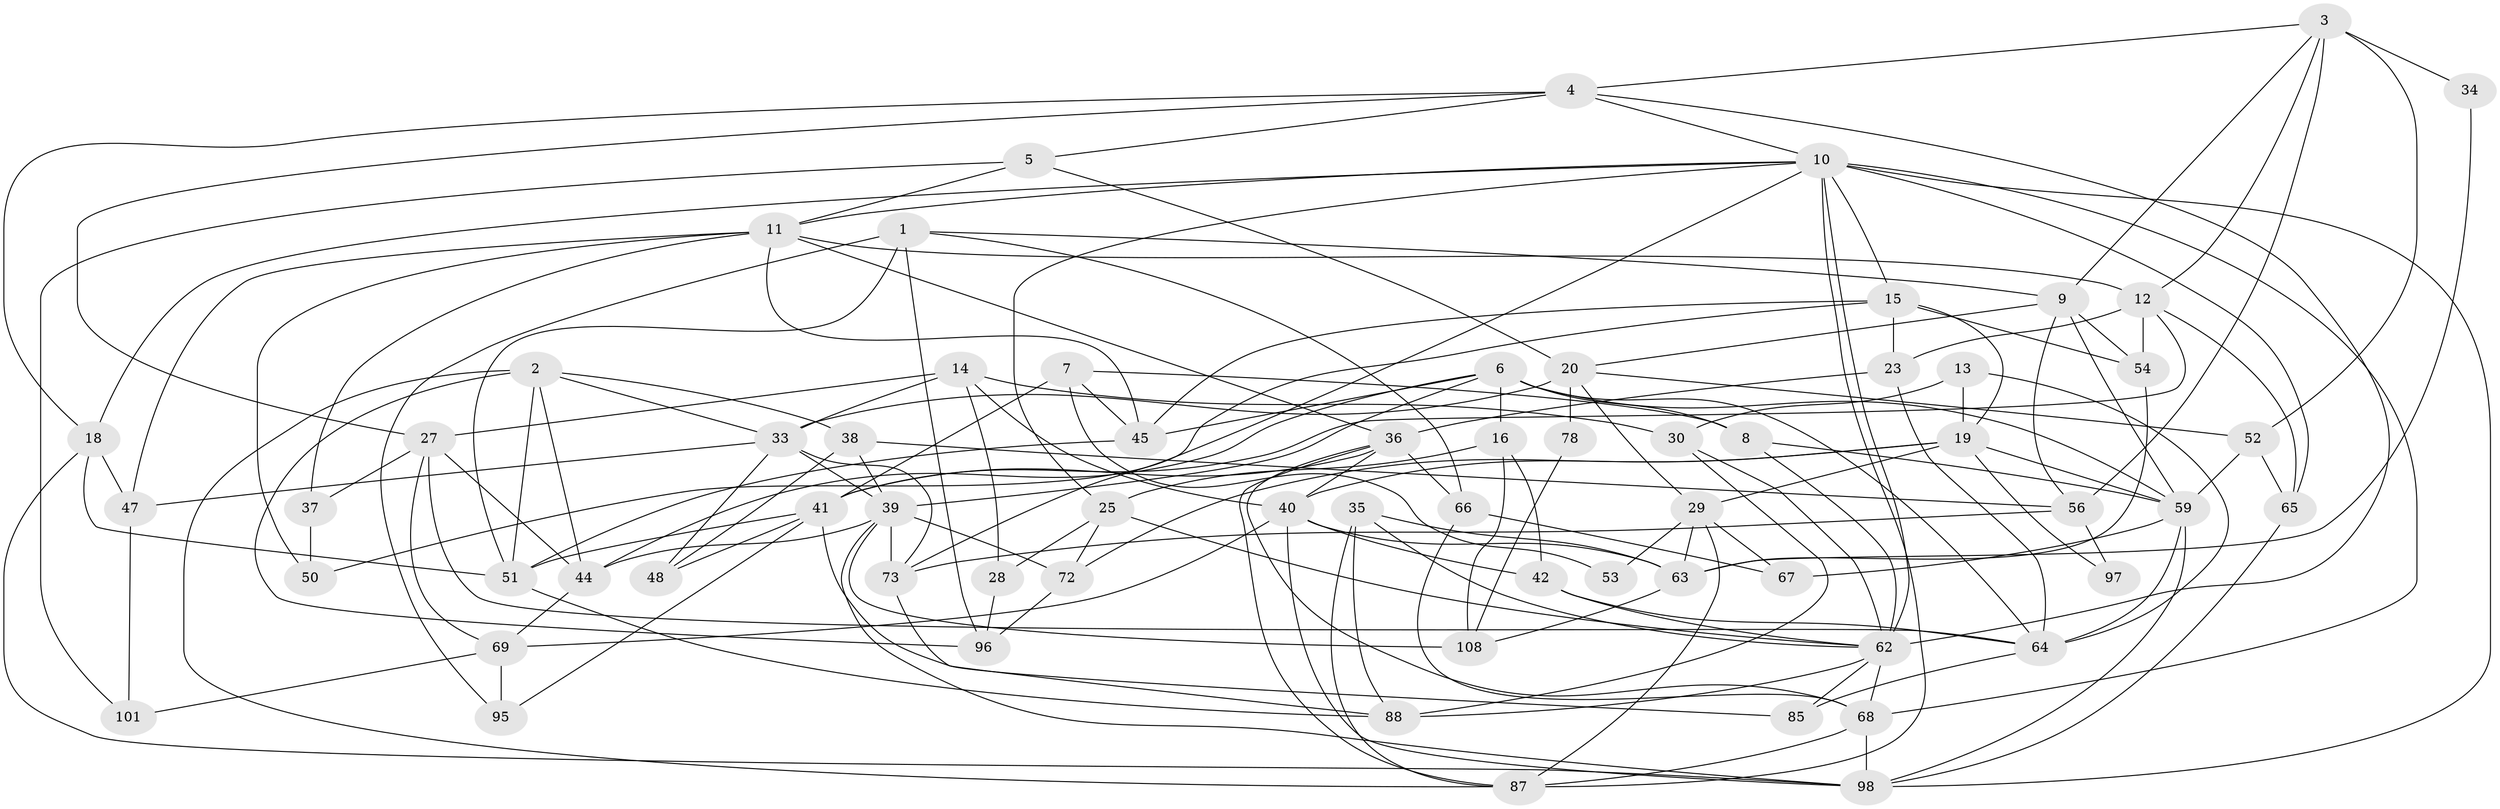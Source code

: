 // Generated by graph-tools (version 1.1) at 2025/24/03/03/25 07:24:04]
// undirected, 66 vertices, 166 edges
graph export_dot {
graph [start="1"]
  node [color=gray90,style=filled];
  1 [super="+99"];
  2 [super="+17"];
  3 [super="+86"];
  4 [super="+49"];
  5;
  6 [super="+21"];
  7 [super="+107"];
  8;
  9 [super="+31"];
  10 [super="+89"];
  11 [super="+43"];
  12 [super="+94"];
  13 [super="+60"];
  14 [super="+80"];
  15 [super="+46"];
  16 [super="+22"];
  18 [super="+24"];
  19 [super="+26"];
  20 [super="+32"];
  23 [super="+77"];
  25 [super="+58"];
  27 [super="+61"];
  28;
  29 [super="+76"];
  30;
  33 [super="+75"];
  34;
  35;
  36 [super="+70"];
  37;
  38;
  39 [super="+55"];
  40 [super="+84"];
  41 [super="+102"];
  42;
  44 [super="+90"];
  45 [super="+57"];
  47;
  48;
  50;
  51 [super="+74"];
  52;
  53;
  54 [super="+91"];
  56 [super="+93"];
  59 [super="+83"];
  62 [super="+82"];
  63 [super="+79"];
  64 [super="+71"];
  65 [super="+92"];
  66 [super="+105"];
  67;
  68 [super="+81"];
  69;
  72;
  73;
  78;
  85;
  87 [super="+103"];
  88 [super="+106"];
  95;
  96 [super="+104"];
  97;
  98 [super="+100"];
  101;
  108;
  1 -- 9;
  1 -- 66;
  1 -- 95;
  1 -- 96;
  1 -- 51;
  2 -- 33;
  2 -- 87;
  2 -- 96;
  2 -- 51 [weight=2];
  2 -- 38;
  2 -- 44;
  3 -- 56;
  3 -- 34;
  3 -- 4;
  3 -- 52;
  3 -- 9;
  3 -- 12;
  4 -- 10;
  4 -- 18;
  4 -- 27;
  4 -- 5;
  4 -- 62;
  5 -- 101;
  5 -- 20;
  5 -- 11;
  6 -- 39;
  6 -- 45 [weight=2];
  6 -- 64;
  6 -- 8;
  6 -- 59;
  6 -- 44;
  6 -- 16;
  7 -- 41;
  7 -- 8;
  7 -- 53;
  7 -- 45;
  8 -- 59;
  8 -- 62;
  9 -- 54;
  9 -- 56;
  9 -- 59;
  9 -- 20;
  10 -- 73;
  10 -- 15;
  10 -- 18;
  10 -- 65;
  10 -- 87;
  10 -- 62 [weight=2];
  10 -- 68;
  10 -- 25;
  10 -- 11;
  10 -- 98;
  11 -- 12;
  11 -- 37;
  11 -- 45;
  11 -- 50;
  11 -- 36;
  11 -- 47;
  12 -- 54 [weight=2];
  12 -- 41;
  12 -- 65;
  12 -- 23;
  13 -- 19;
  13 -- 64;
  13 -- 30;
  14 -- 27;
  14 -- 40;
  14 -- 33;
  14 -- 28;
  14 -- 30;
  15 -- 19;
  15 -- 23;
  15 -- 50;
  15 -- 54;
  15 -- 45;
  16 -- 108;
  16 -- 25;
  16 -- 42;
  18 -- 47;
  18 -- 98;
  18 -- 51;
  19 -- 40;
  19 -- 72 [weight=2];
  19 -- 97 [weight=2];
  19 -- 29;
  19 -- 59;
  20 -- 52;
  20 -- 33;
  20 -- 29;
  20 -- 78;
  23 -- 64;
  23 -- 36;
  25 -- 62;
  25 -- 72;
  25 -- 28;
  27 -- 64;
  27 -- 37;
  27 -- 69;
  27 -- 44;
  28 -- 96;
  29 -- 87;
  29 -- 67;
  29 -- 53;
  29 -- 63;
  30 -- 88;
  30 -- 62;
  33 -- 73;
  33 -- 39;
  33 -- 48;
  33 -- 47;
  34 -- 63;
  35 -- 63;
  35 -- 88;
  35 -- 62;
  35 -- 87;
  36 -- 68;
  36 -- 40;
  36 -- 41;
  36 -- 66;
  36 -- 87;
  37 -- 50;
  38 -- 39;
  38 -- 48;
  38 -- 56;
  39 -- 72;
  39 -- 44;
  39 -- 73;
  39 -- 108;
  39 -- 98;
  40 -- 98;
  40 -- 69;
  40 -- 42;
  40 -- 63;
  41 -- 85;
  41 -- 48;
  41 -- 51;
  41 -- 95;
  42 -- 64;
  42 -- 62;
  44 -- 69;
  45 -- 51;
  47 -- 101;
  51 -- 88;
  52 -- 59;
  52 -- 65;
  54 -- 63;
  56 -- 97;
  56 -- 73;
  59 -- 64;
  59 -- 67;
  59 -- 98;
  62 -- 68;
  62 -- 85;
  62 -- 88;
  63 -- 108;
  64 -- 85;
  65 -- 98;
  66 -- 68;
  66 -- 67;
  68 -- 98;
  68 -- 87;
  69 -- 101;
  69 -- 95;
  72 -- 96;
  73 -- 88;
  78 -- 108;
}
